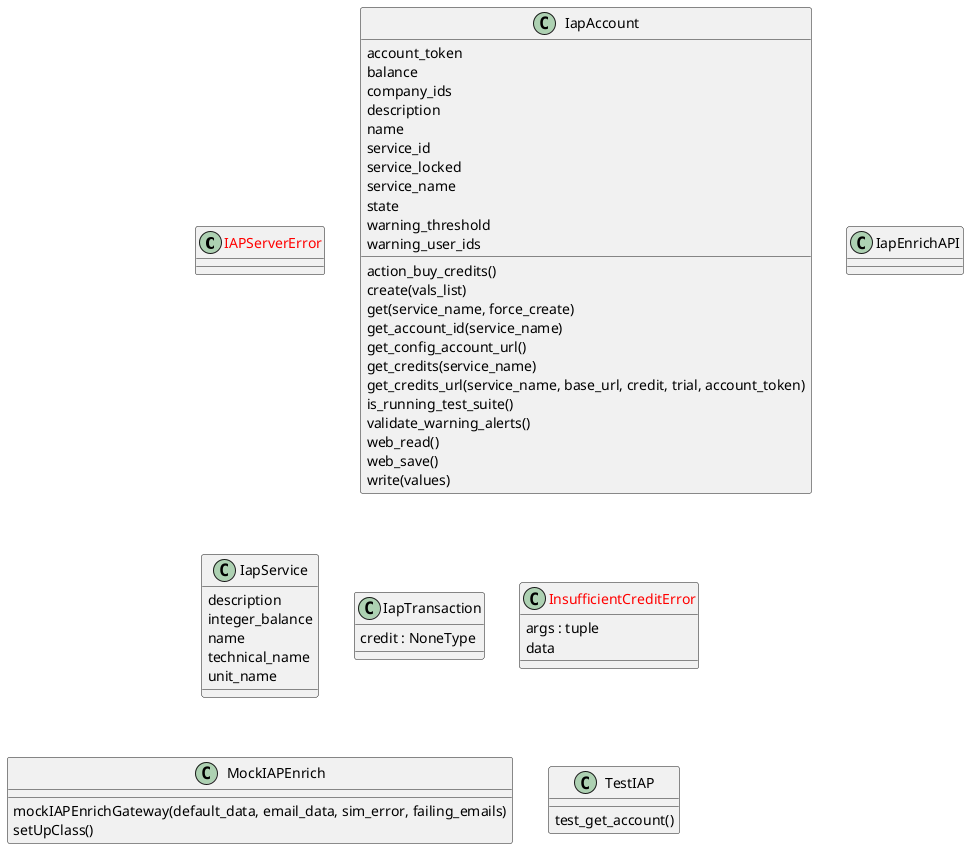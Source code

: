 @startuml classes_iap
set namespaceSeparator none
class "<color:red>IAPServerError</color>" as odoo_src.odoo.addons.iap.tools.iap_tools.IAPServerError {
}
class "IapAccount" as odoo_src.odoo.addons.iap.models.iap_account.IapAccount {
  account_token
  balance
  company_ids
  description
  name
  service_id
  service_locked
  service_name
  state
  warning_threshold
  warning_user_ids
  action_buy_credits()
  create(vals_list)
  get(service_name, force_create)
  get_account_id(service_name)
  get_config_account_url()
  get_credits(service_name)
  get_credits_url(service_name, base_url, credit, trial, account_token)
  is_running_test_suite()
  validate_warning_alerts()
  web_read()
  web_save()
  write(values)
}
class "IapEnrichAPI" as odoo_src.odoo.addons.iap.models.iap_enrich_api.IapEnrichAPI {
}
class "IapService" as odoo_src.odoo.addons.iap.models.iap_service.IapService {
  description
  integer_balance
  name
  technical_name
  unit_name
}
class "IapTransaction" as odoo_src.odoo.addons.iap.tools.iap_tools.IapTransaction {
  credit : NoneType
}
class "<color:red>InsufficientCreditError</color>" as odoo_src.odoo.addons.iap.tools.iap_tools.InsufficientCreditError {
  args : tuple
  data
}
class "MockIAPEnrich" as odoo_src.odoo.addons.iap.tests.common.MockIAPEnrich {
  mockIAPEnrichGateway(default_data, email_data, sim_error, failing_emails)
  setUpClass()
}
class "TestIAP" as odoo_src.odoo.addons.iap.tests.test_iap.TestIAP {
  test_get_account()
}
@enduml
